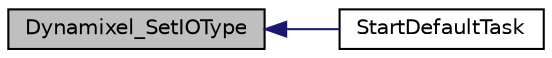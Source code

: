 digraph "Dynamixel_SetIOType"
{
  edge [fontname="Helvetica",fontsize="10",labelfontname="Helvetica",labelfontsize="10"];
  node [fontname="Helvetica",fontsize="10",shape=record];
  rankdir="LR";
  Node3 [label="Dynamixel_SetIOType",height=0.2,width=0.4,color="black", fillcolor="grey75", style="filled", fontcolor="black"];
  Node3 -> Node4 [dir="back",color="midnightblue",fontsize="10",style="solid",fontname="Helvetica"];
  Node4 [label="StartDefaultTask",height=0.2,width=0.4,color="black", fillcolor="white", style="filled",URL="$group___threads.html#ga016544463b4842ced7191baf8f449cea",tooltip="This function is executed in the context of the defaultTask thread. It initializes all data structure..."];
}
